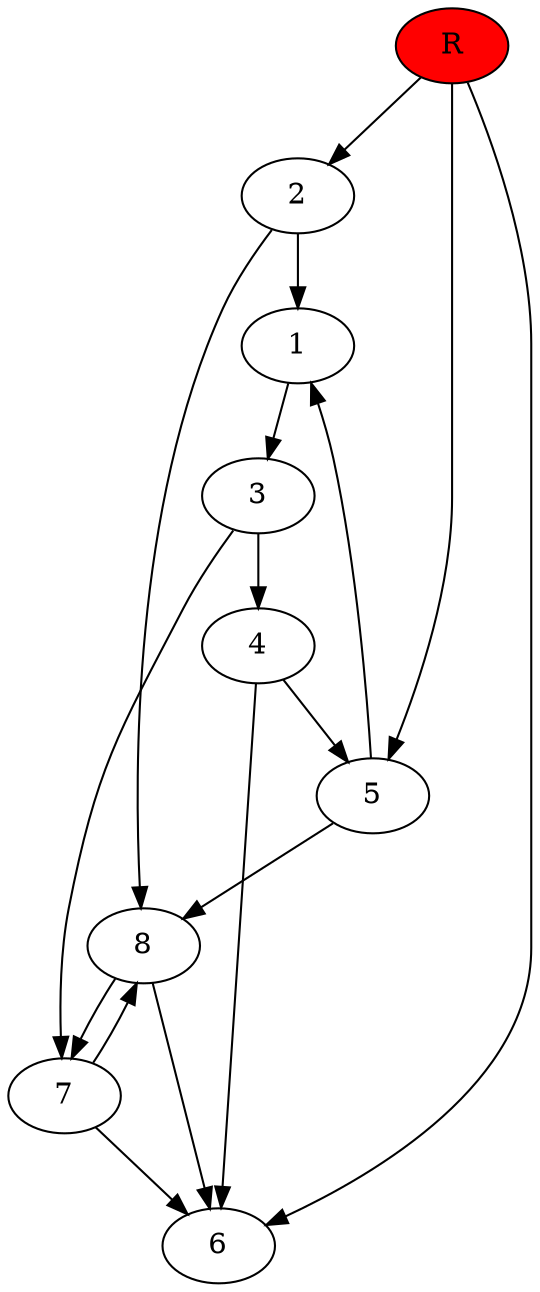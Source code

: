 digraph prb50891 {
	1
	2
	3
	4
	5
	6
	7
	8
	R [fillcolor="#ff0000" style=filled]
	1 -> 3
	2 -> 1
	2 -> 8
	3 -> 4
	3 -> 7
	4 -> 5
	4 -> 6
	5 -> 1
	5 -> 8
	7 -> 6
	7 -> 8
	8 -> 6
	8 -> 7
	R -> 2
	R -> 5
	R -> 6
}
